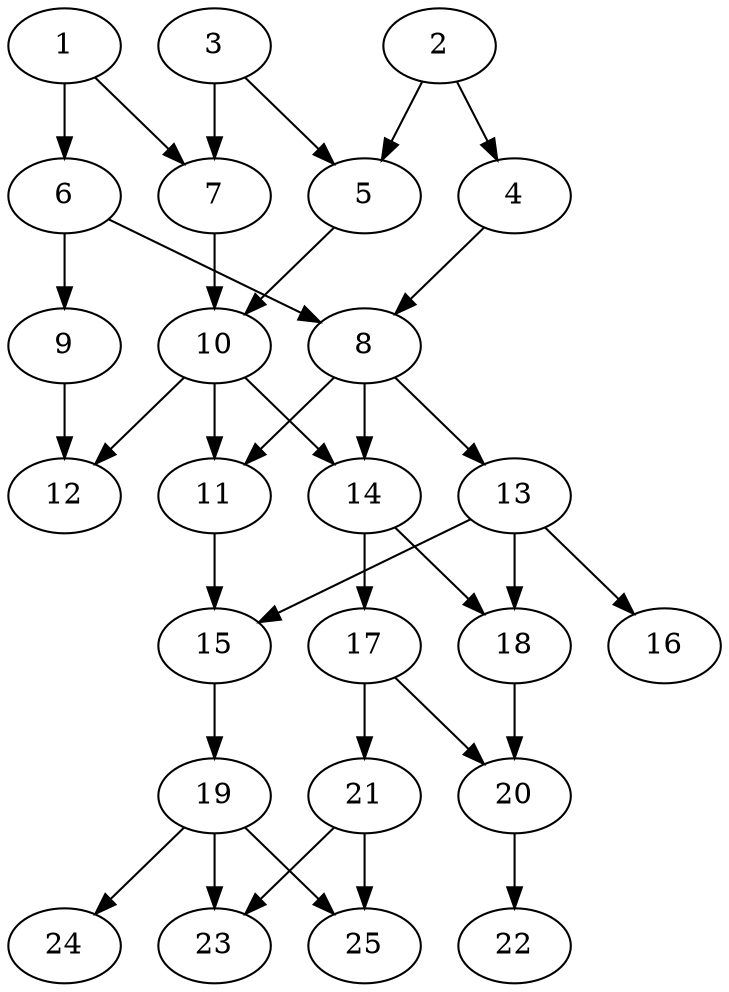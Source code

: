 // DAG automatically generated by daggen at Thu Oct  3 14:00:39 2019
// ./daggen --dot -n 25 --ccr 0.5 --fat 0.5 --regular 0.9 --density 0.6 --mindata 5242880 --maxdata 52428800 
digraph G {
  1 [size="33171456", alpha="0.13", expect_size="16585728"] 
  1 -> 6 [size ="16585728"]
  1 -> 7 [size ="16585728"]
  2 [size="85884928", alpha="0.14", expect_size="42942464"] 
  2 -> 4 [size ="42942464"]
  2 -> 5 [size ="42942464"]
  3 [size="67338240", alpha="0.09", expect_size="33669120"] 
  3 -> 5 [size ="33669120"]
  3 -> 7 [size ="33669120"]
  4 [size="84721664", alpha="0.18", expect_size="42360832"] 
  4 -> 8 [size ="42360832"]
  5 [size="104665088", alpha="0.10", expect_size="52332544"] 
  5 -> 10 [size ="52332544"]
  6 [size="27854848", alpha="0.09", expect_size="13927424"] 
  6 -> 8 [size ="13927424"]
  6 -> 9 [size ="13927424"]
  7 [size="89135104", alpha="0.09", expect_size="44567552"] 
  7 -> 10 [size ="44567552"]
  8 [size="58093568", alpha="0.09", expect_size="29046784"] 
  8 -> 11 [size ="29046784"]
  8 -> 13 [size ="29046784"]
  8 -> 14 [size ="29046784"]
  9 [size="71170048", alpha="0.12", expect_size="35585024"] 
  9 -> 12 [size ="35585024"]
  10 [size="54956032", alpha="0.16", expect_size="27478016"] 
  10 -> 11 [size ="27478016"]
  10 -> 12 [size ="27478016"]
  10 -> 14 [size ="27478016"]
  11 [size="40701952", alpha="0.01", expect_size="20350976"] 
  11 -> 15 [size ="20350976"]
  12 [size="100999168", alpha="0.16", expect_size="50499584"] 
  13 [size="73148416", alpha="0.08", expect_size="36574208"] 
  13 -> 15 [size ="36574208"]
  13 -> 16 [size ="36574208"]
  13 -> 18 [size ="36574208"]
  14 [size="21778432", alpha="0.17", expect_size="10889216"] 
  14 -> 17 [size ="10889216"]
  14 -> 18 [size ="10889216"]
  15 [size="14675968", alpha="0.19", expect_size="7337984"] 
  15 -> 19 [size ="7337984"]
  16 [size="60897280", alpha="0.01", expect_size="30448640"] 
  17 [size="10881024", alpha="0.09", expect_size="5440512"] 
  17 -> 20 [size ="5440512"]
  17 -> 21 [size ="5440512"]
  18 [size="54472704", alpha="0.10", expect_size="27236352"] 
  18 -> 20 [size ="27236352"]
  19 [size="96561152", alpha="0.10", expect_size="48280576"] 
  19 -> 23 [size ="48280576"]
  19 -> 24 [size ="48280576"]
  19 -> 25 [size ="48280576"]
  20 [size="60332032", alpha="0.03", expect_size="30166016"] 
  20 -> 22 [size ="30166016"]
  21 [size="39403520", alpha="0.01", expect_size="19701760"] 
  21 -> 23 [size ="19701760"]
  21 -> 25 [size ="19701760"]
  22 [size="44709888", alpha="0.15", expect_size="22354944"] 
  23 [size="24621056", alpha="0.02", expect_size="12310528"] 
  24 [size="63639552", alpha="0.03", expect_size="31819776"] 
  25 [size="49852416", alpha="0.05", expect_size="24926208"] 
}

